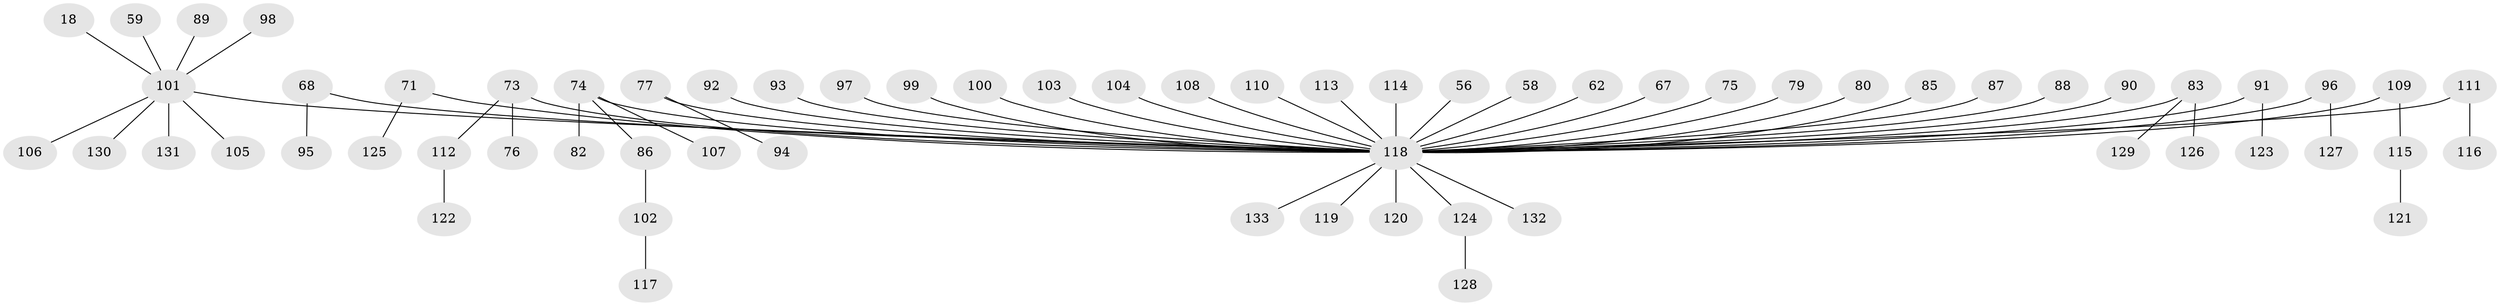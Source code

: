 // original degree distribution, {2: 0.3233082706766917, 5: 0.022556390977443608, 3: 0.10526315789473684, 6: 0.03007518796992481, 4: 0.05263157894736842, 1: 0.45864661654135336, 8: 0.007518796992481203}
// Generated by graph-tools (version 1.1) at 2025/56/03/04/25 21:56:05]
// undirected, 66 vertices, 65 edges
graph export_dot {
graph [start="1"]
  node [color=gray90,style=filled];
  18;
  56;
  58;
  59;
  62;
  67;
  68;
  71;
  73;
  74;
  75;
  76;
  77;
  79;
  80;
  82;
  83;
  85;
  86;
  87;
  88;
  89;
  90;
  91;
  92;
  93;
  94;
  95;
  96;
  97;
  98;
  99;
  100;
  101 [super="+78"];
  102;
  103;
  104;
  105;
  106;
  107;
  108;
  109;
  110;
  111;
  112;
  113;
  114;
  115;
  116;
  117;
  118 [super="+8+84+33+70+63+47+69+49+41+50+51+81+52+66+53+55+54"];
  119;
  120;
  121;
  122;
  123;
  124;
  125;
  126;
  127;
  128;
  129;
  130;
  131;
  132;
  133;
  18 -- 101;
  56 -- 118;
  58 -- 118;
  59 -- 101;
  62 -- 118;
  67 -- 118;
  68 -- 95;
  68 -- 118;
  71 -- 125;
  71 -- 118;
  73 -- 76;
  73 -- 112;
  73 -- 118;
  74 -- 82;
  74 -- 86;
  74 -- 107;
  74 -- 118;
  75 -- 118;
  77 -- 94;
  77 -- 118;
  79 -- 118;
  80 -- 118;
  83 -- 126;
  83 -- 129;
  83 -- 118;
  85 -- 118;
  86 -- 102;
  87 -- 118;
  88 -- 118;
  89 -- 101;
  90 -- 118;
  91 -- 123;
  91 -- 118;
  92 -- 118;
  93 -- 118;
  96 -- 127;
  96 -- 118;
  97 -- 118;
  98 -- 101;
  99 -- 118;
  100 -- 118;
  101 -- 105;
  101 -- 131;
  101 -- 130;
  101 -- 106;
  101 -- 118;
  102 -- 117;
  103 -- 118;
  104 -- 118;
  108 -- 118;
  109 -- 115;
  109 -- 118;
  110 -- 118;
  111 -- 116;
  111 -- 118;
  112 -- 122;
  113 -- 118;
  114 -- 118;
  115 -- 121;
  118 -- 132;
  118 -- 133;
  118 -- 120;
  118 -- 124;
  118 -- 119;
  124 -- 128;
}
